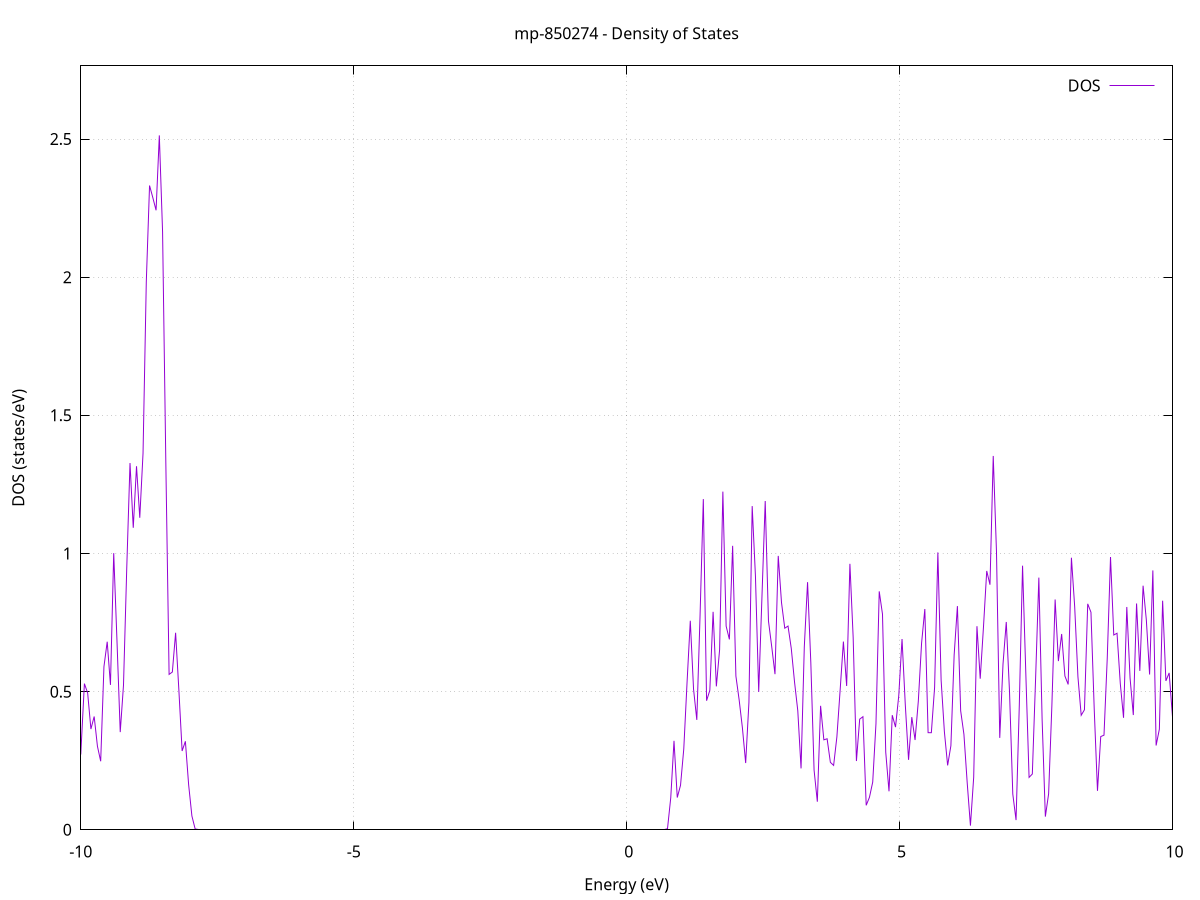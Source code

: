 set title 'mp-850274 - Density of States'
set xlabel 'Energy (eV)'
set ylabel 'DOS (states/eV)'
set grid
set xrange [-10:10]
set yrange [0:2.765]
set xzeroaxis lt -1
set terminal png size 800,600
set output 'mp-850274_dos_gnuplot.png'
plot '-' using 1:2 with lines title 'DOS'
-15.901600 0.000000
-15.842000 0.000000
-15.782300 0.000000
-15.722600 0.000000
-15.662900 0.000000
-15.603300 0.000000
-15.543600 0.000000
-15.483900 0.000000
-15.424200 0.000000
-15.364500 0.000000
-15.304900 0.000000
-15.245200 0.000000
-15.185500 0.000000
-15.125800 0.000000
-15.066200 0.000000
-15.006500 0.000000
-14.946800 0.000000
-14.887100 0.000000
-14.827500 0.000000
-14.767800 0.000000
-14.708100 0.000000
-14.648400 0.000000
-14.588700 0.000000
-14.529100 0.000000
-14.469400 0.000000
-14.409700 0.000000
-14.350000 0.000000
-14.290400 0.000000
-14.230700 0.000000
-14.171000 0.000000
-14.111300 0.000000
-14.051600 0.000000
-13.992000 0.000000
-13.932300 0.000000
-13.872600 0.000000
-13.812900 0.000000
-13.753300 0.000000
-13.693600 0.000000
-13.633900 0.000000
-13.574200 0.000000
-13.514600 0.000000
-13.454900 0.000000
-13.395200 0.000000
-13.335500 0.000000
-13.275800 0.000000
-13.216200 0.000000
-13.156500 0.000000
-13.096800 0.000000
-13.037100 0.000000
-12.977500 0.000000
-12.917800 0.000000
-12.858100 0.000000
-12.798400 0.000000
-12.738700 0.000000
-12.679100 0.000000
-12.619400 0.000000
-12.559700 0.000000
-12.500000 0.000000
-12.440400 0.000000
-12.380700 0.000000
-12.321000 0.000000
-12.261300 0.000000
-12.201700 0.000000
-12.142000 0.000000
-12.082300 0.000000
-12.022600 0.000000
-11.962900 0.000000
-11.903300 0.000000
-11.843600 0.000000
-11.783900 0.000000
-11.724200 0.000000
-11.664600 0.000000
-11.604900 0.000000
-11.545200 0.000000
-11.485500 0.000000
-11.425900 0.000000
-11.366200 0.000000
-11.306500 0.000000
-11.246800 0.000000
-11.187100 0.000000
-11.127500 0.000000
-11.067800 0.000000
-11.008100 0.000000
-10.948400 0.000000
-10.888800 0.000000
-10.829100 0.000000
-10.769400 0.000000
-10.709700 0.000000
-10.650000 0.000000
-10.590400 0.000100
-10.530700 0.009900
-10.471000 0.091200
-10.411300 0.096000
-10.351700 0.103900
-10.292000 0.167900
-10.232300 0.268800
-10.172600 0.387000
-10.113000 0.140100
-10.053300 0.045000
-9.993600 0.299700
-9.933900 0.529000
-9.874200 0.494900
-9.814600 0.364500
-9.754900 0.410000
-9.695200 0.302400
-9.635500 0.248000
-9.575900 0.590300
-9.516200 0.680600
-9.456500 0.524400
-9.396800 1.001200
-9.337200 0.684700
-9.277500 0.353500
-9.217800 0.522900
-9.158100 0.947000
-9.098400 1.327400
-9.038800 1.093000
-8.979100 1.315800
-8.919400 1.129400
-8.859700 1.363000
-8.800100 1.982100
-8.740400 2.331900
-8.680700 2.288400
-8.621000 2.242300
-8.561300 2.513400
-8.501700 2.164200
-8.442000 1.326100
-8.382300 0.562400
-8.322600 0.571000
-8.263000 0.713000
-8.203300 0.505900
-8.143600 0.285200
-8.083900 0.320300
-8.024300 0.162900
-7.964600 0.050000
-7.904900 0.003000
-7.845200 0.000000
-7.785500 0.000000
-7.725900 0.000000
-7.666200 0.000000
-7.606500 0.000000
-7.546800 0.000000
-7.487200 0.000000
-7.427500 0.000000
-7.367800 0.000000
-7.308100 0.000000
-7.248400 0.000000
-7.188800 0.000000
-7.129100 0.000000
-7.069400 0.000000
-7.009700 0.000000
-6.950100 0.000000
-6.890400 0.000000
-6.830700 0.000000
-6.771000 0.000000
-6.711400 0.000000
-6.651700 0.000000
-6.592000 0.000000
-6.532300 0.000000
-6.472600 0.000000
-6.413000 0.000000
-6.353300 0.000000
-6.293600 0.000000
-6.233900 0.000000
-6.174300 0.000000
-6.114600 0.000000
-6.054900 0.000000
-5.995200 0.000000
-5.935600 0.000000
-5.875900 0.000000
-5.816200 0.000000
-5.756500 0.000000
-5.696800 0.000000
-5.637200 0.000000
-5.577500 0.000000
-5.517800 0.000000
-5.458100 0.000000
-5.398500 0.000000
-5.338800 0.000000
-5.279100 0.000000
-5.219400 0.000000
-5.159700 0.000000
-5.100100 0.000000
-5.040400 0.000000
-4.980700 0.000000
-4.921000 0.000000
-4.861400 0.000000
-4.801700 0.000000
-4.742000 0.000000
-4.682300 0.000000
-4.622700 0.000000
-4.563000 0.000000
-4.503300 0.000000
-4.443600 0.000000
-4.383900 0.000000
-4.324300 0.000000
-4.264600 0.000000
-4.204900 0.000000
-4.145200 0.000000
-4.085600 0.000000
-4.025900 0.000000
-3.966200 0.000000
-3.906500 0.000000
-3.846800 0.000000
-3.787200 0.000000
-3.727500 0.000000
-3.667800 0.000000
-3.608100 0.000000
-3.548500 0.000000
-3.488800 0.000000
-3.429100 0.000000
-3.369400 0.000000
-3.309800 0.000000
-3.250100 0.000000
-3.190400 0.000000
-3.130700 0.000000
-3.071000 0.000000
-3.011400 0.000000
-2.951700 0.000000
-2.892000 0.000000
-2.832300 0.000000
-2.772700 0.000000
-2.713000 0.000000
-2.653300 0.000000
-2.593600 0.000000
-2.534000 0.000000
-2.474300 0.000000
-2.414600 0.000000
-2.354900 0.000000
-2.295200 0.000000
-2.235600 0.000000
-2.175900 0.000000
-2.116200 0.000000
-2.056500 0.000000
-1.996900 0.000000
-1.937200 0.000000
-1.877500 0.000000
-1.817800 0.000000
-1.758100 0.000000
-1.698500 0.000000
-1.638800 0.000000
-1.579100 0.000000
-1.519400 0.000000
-1.459800 0.000000
-1.400100 0.000000
-1.340400 0.000000
-1.280700 0.000000
-1.221100 0.000000
-1.161400 0.000000
-1.101700 0.000000
-1.042000 0.000000
-0.982300 0.000000
-0.922700 0.000000
-0.863000 0.000000
-0.803300 0.000000
-0.743600 0.000000
-0.684000 0.000000
-0.624300 0.000000
-0.564600 0.000000
-0.504900 0.000000
-0.445200 0.000000
-0.385600 0.000000
-0.325900 0.000000
-0.266200 0.000000
-0.206500 0.000000
-0.146900 0.000000
-0.087200 0.000000
-0.027500 0.000000
0.032200 0.000000
0.091800 0.000000
0.151500 0.000000
0.211200 0.000000
0.270900 0.000000
0.330600 0.000000
0.390200 0.000000
0.449900 0.000000
0.509600 0.000000
0.569300 0.000000
0.628900 0.000000
0.688600 0.000000
0.748300 0.003800
0.808000 0.115700
0.867600 0.321900
0.927300 0.116700
0.987000 0.161000
1.046700 0.292500
1.106400 0.532200
1.166000 0.756500
1.225700 0.508700
1.285400 0.397700
1.345100 0.776800
1.404700 1.196900
1.464400 0.467200
1.524100 0.504900
1.583800 0.789000
1.643500 0.519100
1.703100 0.651700
1.762800 1.223900
1.822500 0.737200
1.882200 0.689100
1.941800 1.027900
2.001500 0.556500
2.061200 0.469900
2.120900 0.368800
2.180500 0.241500
2.240200 0.461000
2.299900 1.171600
2.359600 0.918100
2.419300 0.499100
2.478900 0.843400
2.538600 1.190000
2.598300 0.755700
2.658000 0.662500
2.717600 0.563200
2.777300 0.991400
2.837000 0.822500
2.896700 0.729600
2.956300 0.737400
3.016000 0.656500
3.075700 0.534900
3.135400 0.430700
3.195100 0.222100
3.254700 0.662200
3.314400 0.896200
3.374100 0.604800
3.433800 0.216100
3.493400 0.101600
3.553100 0.448700
3.612800 0.325600
3.672500 0.329400
3.732200 0.244200
3.791800 0.233000
3.851500 0.336200
3.911200 0.505700
3.970900 0.681200
4.030500 0.520400
4.090200 0.962600
4.149900 0.696100
4.209600 0.248900
4.269200 0.400400
4.328900 0.409300
4.388600 0.088500
4.448300 0.117600
4.508000 0.172700
4.567600 0.383900
4.627300 0.863000
4.687000 0.780500
4.746700 0.280600
4.806300 0.139300
4.866000 0.414800
4.925700 0.371600
4.985400 0.486100
5.045100 0.690400
5.104700 0.453200
5.164400 0.253200
5.224100 0.407700
5.283800 0.324900
5.343400 0.465700
5.403100 0.675200
5.462800 0.799100
5.522500 0.351500
5.582100 0.351300
5.641800 0.515400
5.701500 1.004000
5.761200 0.541300
5.820900 0.355000
5.880500 0.233000
5.940200 0.304200
5.999900 0.632600
6.059600 0.809600
6.119200 0.430800
6.178900 0.345600
6.238600 0.171100
6.298300 0.014900
6.357900 0.190300
6.417600 0.736900
6.477300 0.546800
6.537000 0.733500
6.596700 0.936900
6.656300 0.887000
6.716000 1.353200
6.775700 1.004400
6.835400 0.332600
6.895000 0.600100
6.954700 0.752100
7.014400 0.498900
7.074100 0.129400
7.133800 0.035100
7.193400 0.450100
7.253100 0.955900
7.312800 0.565500
7.372500 0.189600
7.432100 0.201900
7.491800 0.546200
7.551500 0.912700
7.611200 0.400700
7.670800 0.047600
7.730500 0.130000
7.790200 0.449900
7.849900 0.833500
7.909600 0.610600
7.969200 0.708700
8.028900 0.556600
8.088600 0.526100
8.148300 0.984700
8.207900 0.807800
8.267600 0.553700
8.327300 0.414400
8.387000 0.434400
8.446700 0.817800
8.506300 0.787300
8.566000 0.436900
8.625700 0.140900
8.685400 0.337300
8.745000 0.342500
8.804700 0.621200
8.864400 0.987300
8.924100 0.705000
8.983700 0.711300
9.043400 0.529600
9.103100 0.405300
9.162800 0.806400
9.222500 0.549500
9.282100 0.415300
9.341800 0.819100
9.401500 0.575100
9.461200 0.883500
9.520800 0.759400
9.580500 0.561900
9.640200 0.938700
9.699900 0.305100
9.759500 0.364100
9.819200 0.829100
9.878900 0.538900
9.938600 0.567800
9.998300 0.413500
10.057900 0.269300
10.117600 0.649500
10.177300 0.787600
10.237000 0.403400
10.296600 0.209500
10.356300 0.281700
10.416000 0.286800
10.475700 0.203900
10.535400 0.271800
10.595000 0.619300
10.654700 0.610300
10.714400 0.567900
10.774100 0.673900
10.833700 0.588600
10.893400 1.109200
10.953100 1.173600
11.012800 1.034600
11.072400 0.540100
11.132100 1.022500
11.191800 1.512200
11.251500 1.377100
11.311200 1.019100
11.370800 0.736500
11.430500 0.802900
11.490200 0.393600
11.549900 0.247200
11.609500 0.453800
11.669200 0.543300
11.728900 0.850800
11.788600 1.087400
11.848200 0.494700
11.907900 0.434700
11.967600 0.704900
12.027300 0.821300
12.087000 0.292600
12.146600 0.365400
12.206300 1.019800
12.266000 0.881400
12.325700 0.467000
12.385300 0.226200
12.445000 0.481700
12.504700 0.476400
12.564400 0.861600
12.624100 0.425800
12.683700 0.090500
12.743400 0.333900
12.803100 0.775100
12.862800 0.878400
12.922400 1.047600
12.982100 0.719000
13.041800 0.410900
13.101500 0.364200
13.161100 0.818900
13.220800 0.585900
13.280500 0.397300
13.340200 0.563100
13.399900 0.958800
13.459500 0.874800
13.519200 1.199800
13.578900 1.247300
13.638600 1.388300
13.698200 0.873600
13.757900 0.856500
13.817600 0.426100
13.877300 0.403500
13.937000 0.418900
13.996600 0.584100
14.056300 0.577900
14.116000 0.355200
14.175700 0.242300
14.235300 0.491700
14.295000 1.154700
14.354700 0.726200
14.414400 0.266200
14.474000 0.107600
14.533700 0.097600
14.593400 0.464200
14.653100 0.643400
14.712800 0.693300
14.772400 1.031800
14.832100 0.730900
14.891800 0.518500
14.951500 0.988400
15.011100 1.034900
15.070800 0.778000
15.130500 0.453700
15.190200 0.704500
15.249800 0.881000
15.309500 0.575300
15.369200 0.407100
15.428900 0.524500
15.488600 0.747300
15.548200 0.810600
15.607900 0.760100
15.667600 0.219400
15.727300 0.220700
15.786900 0.581300
15.846600 0.720400
15.906300 0.579300
15.966000 0.425700
16.025700 0.288200
16.085300 0.287300
16.145000 0.520200
16.204700 0.531700
16.264400 0.791100
16.324000 0.935000
16.383700 1.528900
16.443400 1.515600
16.503100 0.541200
16.562700 0.355900
16.622400 0.160200
16.682100 0.385300
16.741800 0.951900
16.801500 1.258400
16.861100 1.149600
16.920800 1.175500
16.980500 1.525500
17.040200 1.114800
17.099800 0.923300
17.159500 0.731800
17.219200 0.571200
17.278900 0.639800
17.338600 0.614500
17.398200 0.877500
17.457900 0.768200
17.517600 0.983600
17.577300 1.221000
17.636900 0.863900
17.696600 0.265900
17.756300 0.190600
17.816000 0.779300
17.875600 0.683200
17.935300 0.808600
17.995000 1.730000
18.054700 1.006800
18.114400 0.152600
18.174000 0.182100
18.233700 0.354100
18.293400 0.359000
18.353100 0.726900
18.412700 0.981500
18.472400 1.159400
18.532100 0.874100
18.591800 0.721600
18.651400 0.482800
18.711100 0.619800
18.770800 1.255300
18.830500 0.939500
18.890200 0.740500
18.949800 0.713000
19.009500 0.799400
19.069200 0.516500
19.128900 0.699300
19.188500 0.713700
19.248200 0.818200
19.307900 0.560500
19.367600 0.607000
19.427300 1.063700
19.486900 0.926600
19.546600 0.610500
19.606300 0.254600
19.666000 0.431100
19.725600 0.803800
19.785300 0.597600
19.845000 0.486900
19.904700 0.961700
19.964300 1.156700
20.024000 0.523200
20.083700 0.577200
20.143400 0.616600
20.203100 0.567700
20.262700 1.172300
20.322400 1.474000
20.382100 1.094600
20.441800 0.918200
20.501400 1.326800
20.561100 1.190400
20.620800 1.175200
20.680500 0.977700
20.740200 0.741400
20.799800 0.527500
20.859500 0.861300
20.919200 0.891700
20.978900 0.528600
21.038500 0.649900
21.098200 1.076500
21.157900 0.950200
21.217600 0.544000
21.277200 0.385600
21.336900 0.498700
21.396600 0.717100
21.456300 1.082500
21.516000 0.923100
21.575600 0.457400
21.635300 0.356400
21.695000 1.114300
21.754700 1.625100
21.814300 1.156800
21.874000 0.406600
21.933700 0.472500
21.993400 0.740900
22.053000 0.327700
22.112700 0.427900
22.172400 0.686800
22.232100 0.267500
22.291800 0.633600
22.351400 0.938400
22.411100 0.527000
22.470800 0.329300
22.530500 0.913600
22.590100 1.123800
22.649800 0.690000
22.709500 1.114500
22.769200 1.206100
22.828900 0.657500
22.888500 0.632700
22.948200 0.557400
23.007900 0.841000
23.067600 0.949200
23.127200 0.431900
23.186900 0.230900
23.246600 0.813900
23.306300 0.784600
23.365900 0.998700
23.425600 1.458400
23.485300 1.149300
23.545000 0.465200
23.604700 0.322200
23.664300 0.404800
23.724000 1.105400
23.783700 1.355400
23.843400 0.893400
23.903000 0.673300
23.962700 1.363100
24.022400 1.994500
24.082100 1.519500
24.141700 1.201200
24.201400 2.139200
24.261100 1.346200
24.320800 0.601700
24.380500 0.605100
24.440100 0.910100
24.499800 0.759100
24.559500 0.460800
24.619200 0.360700
24.678800 0.441800
24.738500 0.977900
24.798200 0.963600
24.857900 0.871600
24.917600 0.788100
24.977200 0.767400
25.036900 0.541200
25.096600 0.841300
25.156300 0.937800
25.215900 0.339300
25.275600 0.368000
25.335300 0.962000
25.395000 0.721400
25.454600 0.432600
25.514300 0.677300
25.574000 0.715900
25.633700 0.649300
25.693400 0.234800
25.753000 0.356800
25.812700 0.520000
25.872400 0.652000
25.932100 1.387200
25.991700 0.930500
26.051400 0.673200
26.111100 0.592400
26.170800 0.458400
26.230500 0.574500
26.290100 1.161900
26.349800 1.086700
26.409500 1.217600
26.469200 0.708300
26.528800 0.515300
26.588500 0.985200
26.648200 1.003700
26.707900 1.232300
26.767500 1.478000
26.827200 0.988200
26.886900 0.896400
26.946600 1.038500
27.006300 0.804500
27.065900 1.371800
27.125600 1.160300
27.185300 0.992800
27.245000 0.913200
27.304600 0.730700
27.364300 1.050000
27.424000 0.631400
27.483700 0.770200
27.543300 1.291400
27.603000 1.694900
27.662700 2.335500
27.722400 1.900900
27.782100 0.614600
27.841700 0.409800
27.901400 0.507800
27.961100 0.873900
28.020800 0.485500
28.080400 0.728000
28.140100 0.986100
28.199800 0.955900
28.259500 1.801900
28.319200 1.695200
28.378800 1.549400
28.438500 1.611100
28.498200 0.953100
28.557900 0.891900
28.617500 0.595600
28.677200 0.440500
28.736900 0.344200
28.796600 0.620200
28.856200 0.663700
28.915900 0.643900
28.975600 0.492300
29.035300 0.215000
29.095000 0.610300
29.154600 0.858700
29.214300 1.004700
29.274000 0.644900
29.333700 0.679500
29.393300 0.667800
29.453000 0.241200
29.512700 0.354400
29.572400 0.655800
29.632100 0.518200
29.691700 0.701300
29.751400 0.721900
29.811100 0.331200
29.870800 0.776500
29.930400 1.554500
29.990100 1.098100
30.049800 1.104300
30.109500 1.281200
30.169100 1.214500
30.228800 1.313600
30.288500 0.999600
30.348200 0.887500
30.407900 0.324700
30.467500 0.630200
30.527200 0.959000
30.586900 0.914900
30.646600 1.475400
30.706200 1.333200
30.765900 1.181800
30.825600 0.776600
30.885300 0.902600
30.944900 0.877100
31.004600 0.355100
31.064300 0.595800
31.124000 1.576900
31.183700 1.554600
31.243300 1.802900
31.303000 1.805800
31.362700 1.245100
31.422400 0.929600
31.482000 0.489100
31.541700 0.688800
31.601400 0.672000
31.661100 1.135400
31.720800 1.685600
31.780400 0.810100
31.840100 0.655000
31.899800 1.546000
31.959500 1.673900
32.019100 0.913200
32.078800 0.680200
32.138500 0.555100
32.198200 0.708500
32.257800 1.281400
32.317500 0.900800
32.377200 0.587000
32.436900 0.708300
32.496600 0.604200
32.556200 1.000700
32.615900 1.110700
32.675600 0.755000
32.735300 1.117100
32.794900 1.182800
32.854600 1.441600
32.914300 0.717900
32.974000 0.442600
33.033700 0.464100
33.093300 0.661900
33.153000 1.282600
33.212700 1.183400
33.272400 1.041900
33.332000 0.590800
33.391700 0.718500
33.451400 0.939600
33.511100 0.802400
33.570700 1.165900
33.630400 1.121100
33.690100 0.662100
33.749800 0.698100
33.809500 0.865800
33.869100 0.687700
33.928800 0.902800
33.988500 1.355100
34.048200 1.261100
34.107800 1.182100
34.167500 0.748400
34.227200 0.448500
34.286900 0.492400
34.346500 0.506600
34.406200 0.749100
34.465900 1.499400
34.525600 1.026200
34.585300 0.786000
34.644900 0.628600
34.704600 1.368600
34.764300 1.429700
34.824000 0.968100
34.883600 0.752100
34.943300 0.918600
35.003000 1.279400
35.062700 0.759200
35.122400 0.372200
35.182000 0.273000
35.241700 1.042700
35.301400 1.338600
35.361100 1.057100
35.420700 0.871000
35.480400 0.945100
35.540100 0.936600
35.599800 1.222900
35.659400 1.385600
35.719100 1.314500
35.778800 1.361900
35.838500 1.150400
35.898200 1.042600
35.957800 1.617800
36.017500 2.229100
36.077200 1.757300
36.136900 1.042400
36.196500 1.161700
36.256200 1.093900
36.315900 1.138600
36.375600 1.148800
36.435200 1.009600
36.494900 0.693600
36.554600 0.568000
36.614300 0.681200
36.674000 0.810900
36.733600 0.892400
36.793300 1.401500
36.853000 1.040600
36.912700 0.685100
36.972300 0.670200
37.032000 1.040100
37.091700 1.889000
37.151400 1.434000
37.211100 0.814500
37.270700 0.784500
37.330400 0.992000
37.390100 0.839000
37.449800 0.940900
37.509400 0.879400
37.569100 0.640800
37.628800 1.838900
37.688500 2.131100
37.748100 1.025000
37.807800 0.826700
37.867500 0.786500
37.927200 0.753900
37.986900 0.495600
38.046500 0.249500
38.106200 0.460000
38.165900 0.302200
38.225600 0.624900
38.285200 1.145800
38.344900 0.820600
38.404600 0.653300
38.464300 0.530000
38.524000 0.833000
38.583600 1.147600
38.643300 1.344000
38.703000 0.830100
38.762700 0.371900
38.822300 0.260400
38.882000 0.427200
38.941700 0.954300
39.001400 1.128700
39.061000 0.465600
39.120700 0.817400
39.180400 1.304700
39.240100 1.820000
39.299800 1.466800
39.359400 0.619900
39.419100 0.594000
39.478800 0.759400
39.538500 1.245800
39.598100 1.390800
39.657800 1.424600
39.717500 1.172400
39.777200 1.484500
39.836800 1.337100
39.896500 1.997900
39.956200 2.130800
40.015900 0.892900
40.075600 0.882400
40.135200 1.043400
40.194900 1.325200
40.254600 2.260100
40.314300 1.838100
40.373900 1.112400
40.433600 1.750500
40.493300 1.868100
40.553000 1.267100
40.612700 0.958800
40.672300 0.630400
40.732000 0.891300
40.791700 1.463400
40.851400 1.250100
40.911000 1.161900
40.970700 1.412900
41.030400 1.522800
41.090100 0.931400
41.149700 0.765100
41.209400 0.835600
41.269100 0.725800
41.328800 0.891100
41.388500 1.059500
41.448100 1.251800
41.507800 1.033000
41.567500 0.629200
41.627200 1.078000
41.686800 0.564600
41.746500 0.349400
41.806200 0.482300
41.865900 0.674000
41.925600 1.043900
41.985200 1.055200
42.044900 1.202600
42.104600 1.223800
42.164300 0.659200
42.223900 0.593500
42.283600 0.743200
42.343300 1.105800
42.403000 1.071700
42.462600 1.172800
42.522300 1.144100
42.582000 0.791700
42.641700 0.720200
42.701400 0.944000
42.761000 1.321100
42.820700 0.829900
42.880400 0.161800
42.940100 0.478500
42.999700 0.967700
43.059400 1.003200
43.119100 0.955900
43.178800 1.020700
43.238400 0.960100
43.298100 1.085500
43.357800 1.948500
43.417500 1.461700
43.477200 1.175400
43.536800 0.838900
43.596500 1.045500
43.656200 1.224500
43.715900 0.626100
43.775500 0.850000
43.835200 1.726300
43.894900 1.623000
43.954600 0.901400
44.014300 0.714700
44.073900 0.572300
44.133600 0.662000
44.193300 0.554700
44.253000 0.674500
44.312600 1.077000
44.372300 1.665300
44.432000 2.341100
44.491700 1.753200
44.551300 1.108200
44.611000 1.123800
44.670700 0.680400
44.730400 1.354100
44.790100 1.591200
44.849700 1.190100
44.909400 0.784400
44.969100 0.790100
45.028800 1.100100
45.088400 1.549000
45.148100 1.389100
45.207800 1.483600
45.267500 1.476800
45.327100 2.264700
45.386800 1.672300
45.446500 1.251400
45.506200 1.165100
45.565900 1.072600
45.625500 0.720900
45.685200 0.792900
45.744900 1.177400
45.804600 0.944200
45.864200 1.314400
45.923900 1.637100
45.983600 1.080700
46.043300 1.130700
46.103000 1.349000
46.162600 1.387500
46.222300 1.666500
46.282000 1.061900
46.341700 0.840700
46.401300 0.821400
46.461000 0.694000
46.520700 0.917800
46.580400 0.952300
46.640000 1.735800
46.699700 1.675600
46.759400 0.675200
46.819100 0.207900
46.878800 0.481200
46.938400 0.627900
46.998100 1.286300
47.057800 1.692600
47.117500 1.085000
47.177100 0.874900
47.236800 0.804800
47.296500 1.167400
47.356200 0.987100
47.415900 1.249100
47.475500 1.830200
47.535200 1.356700
47.594900 0.615400
47.654600 0.141400
47.714200 0.293800
47.773900 0.349200
47.833600 0.710600
47.893300 1.402900
47.952900 1.538300
48.012600 1.524900
48.072300 0.950400
48.132000 0.747300
48.191700 0.980100
48.251300 0.958300
48.311000 1.492000
48.370700 1.925900
48.430400 1.407700
48.490000 1.089100
48.549700 1.055600
48.609400 0.792000
48.669100 0.602300
48.728700 1.018600
48.788400 1.024100
48.848100 0.800200
48.907800 1.095000
48.967500 0.860500
49.027100 1.459500
49.086800 1.544100
49.146500 1.128400
49.206200 0.950700
49.265800 0.777600
49.325500 0.614600
49.385200 0.393500
49.444900 0.695200
49.504600 1.132400
49.564200 1.045800
49.623900 1.568300
49.683600 2.349300
49.743300 1.165800
49.802900 0.856200
49.862600 1.065600
49.922300 1.265500
49.982000 0.890100
50.041600 1.517000
50.101300 2.335700
50.161000 2.253200
50.220700 1.168900
50.280400 1.219900
50.340000 1.656100
50.399700 1.250400
50.459400 1.468800
50.519100 1.151000
50.578700 1.344400
50.638400 1.365900
50.698100 2.200500
50.757800 2.087900
50.817500 1.301100
50.877100 0.897800
50.936800 0.516300
50.996500 0.470000
51.056200 0.680700
51.115800 1.022200
51.175500 0.931300
51.235200 1.025800
51.294900 1.193100
51.354500 0.815200
51.414200 1.088800
51.473900 1.678000
51.533600 1.775400
51.593300 1.796500
51.652900 2.067100
51.712600 1.332100
51.772300 1.404400
51.832000 1.609200
51.891600 0.877700
51.951300 0.722000
52.011000 0.931000
52.070700 1.797100
52.130300 2.223000
52.190000 0.935100
52.249700 0.479100
52.309400 0.798600
52.369100 0.875000
52.428700 1.061600
52.488400 1.105500
52.548100 0.558700
52.607800 0.228800
52.667400 0.320300
52.727100 1.290800
52.786800 0.934200
52.846500 1.142300
52.906200 1.862000
52.965800 1.270500
53.025500 1.019700
53.085200 0.667200
53.144900 1.026900
53.204500 0.926700
53.264200 0.349000
53.323900 0.446500
53.383600 1.170700
53.443200 1.240500
53.502900 1.333100
53.562600 1.742700
53.622300 1.471100
53.682000 0.813500
53.741600 1.145900
53.801300 1.387700
53.861000 0.887800
53.920700 1.415500
53.980300 1.344900
54.040000 0.471000
54.099700 0.826200
54.159400 0.720400
54.219100 0.673600
54.278700 1.045400
54.338400 1.935300
54.398100 1.343500
54.457800 0.806400
54.517400 1.286100
54.577100 2.046400
54.636800 2.190600
54.696500 1.782800
54.756100 1.433500
54.815800 1.542000
54.875500 1.948400
54.935200 1.690800
54.994900 0.670600
55.054500 0.967900
55.114200 1.288100
55.173900 0.764200
55.233600 0.654900
55.293200 0.781500
55.352900 0.870000
55.412600 1.810900
55.472300 1.979800
55.531900 1.077400
55.591600 0.627800
55.651300 0.748600
55.711000 0.419200
55.770700 1.053500
55.830300 1.349000
55.890000 0.721600
55.949700 0.489100
56.009400 1.025300
56.069000 1.322600
56.128700 0.869600
56.188400 0.860900
56.248100 1.063300
56.307800 1.734300
56.367400 1.859500
56.427100 1.308900
56.486800 1.363800
56.546500 1.537400
56.606100 1.219500
56.665800 1.082700
56.725500 2.216800
56.785200 2.378100
56.844800 1.344100
56.904500 1.513100
56.964200 1.852200
57.023900 1.555600
57.083600 1.083700
57.143200 1.643900
57.202900 3.417700
57.262600 3.019000
57.322300 1.036600
57.381900 0.901800
57.441600 1.122700
57.501300 0.736500
57.561000 0.945000
57.620600 1.220600
57.680300 1.911800
57.740000 1.640100
57.799700 0.754000
57.859400 0.759700
57.919000 1.474200
57.978700 1.440900
58.038400 0.884900
58.098100 0.897800
58.157700 0.893700
58.217400 1.120300
58.277100 0.700800
58.336800 0.824800
58.396500 0.973600
58.456100 1.120700
58.515800 1.132100
58.575500 1.165800
58.635200 1.122100
58.694800 1.131500
58.754500 1.655000
58.814200 1.930800
58.873900 1.446100
58.933500 0.870800
58.993200 0.904000
59.052900 0.773400
59.112600 0.692600
59.172300 0.434200
59.231900 0.779800
59.291600 0.892700
59.351300 0.647400
59.411000 1.118600
59.470600 1.201100
59.530300 0.719400
59.590000 0.356200
59.649700 0.886200
59.709400 1.251200
59.769000 0.669400
59.828700 0.544500
59.888400 1.100600
59.948100 1.198200
60.007700 1.318000
60.067400 1.932500
60.127100 1.954900
60.186800 1.459400
60.246400 1.024800
60.306100 0.775200
60.365800 0.882100
60.425500 0.899300
60.485200 1.811700
60.544800 2.267400
60.604500 1.269300
60.664200 1.133900
60.723900 1.300800
60.783500 1.203600
60.843200 1.107300
60.902900 0.974900
60.962600 1.492800
61.022200 2.366800
61.081900 1.537200
61.141600 1.290200
61.201300 0.970200
61.261000 1.266800
61.320600 1.026200
61.380300 1.014100
61.440000 1.686200
61.499700 1.340400
61.559300 1.068600
61.619000 0.769200
61.678700 0.883900
61.738400 0.833800
61.798100 1.360100
61.857700 1.996500
61.917400 2.234300
61.977100 1.844500
62.036800 1.371500
62.096400 1.927400
62.156100 1.889800
62.215800 1.465100
62.275500 1.409200
62.335100 1.674500
62.394800 2.011900
62.454500 1.623100
62.514200 0.932600
62.573900 0.626500
62.633500 0.338100
62.693200 0.890500
62.752900 1.438500
62.812600 1.439500
62.872200 1.779000
62.931900 1.605000
62.991600 1.571000
63.051300 1.837600
63.111000 2.121100
63.170600 1.352500
63.230300 0.413800
63.290000 0.842200
63.349700 1.277900
63.409300 1.713700
63.469000 2.751600
63.528700 1.392000
63.588400 1.058600
63.648000 1.505600
63.707700 0.881100
63.767400 1.149700
63.827100 1.907500
63.886800 1.410800
63.946400 0.944100
64.006100 1.148800
64.065800 1.167000
64.125500 1.324200
64.185100 1.692300
64.244800 1.576900
64.304500 1.046300
64.364200 0.840300
64.423800 1.202300
64.483500 2.172000
64.543200 1.627500
64.602900 0.991400
64.662600 1.173000
64.722200 0.919400
64.781900 0.648600
64.841600 0.871500
64.901300 1.289900
64.960900 1.146600
65.020600 1.136600
65.080300 1.772800
65.140000 1.591200
65.199700 1.122400
65.259300 1.103900
65.319000 1.642000
65.378700 1.488300
65.438400 1.505100
65.498000 1.461600
65.557700 0.567900
65.617400 0.538200
65.677100 0.886700
65.736700 0.878800
65.796400 0.902100
65.856100 1.166300
65.915800 1.325300
65.975500 0.757300
66.035100 1.224900
66.094800 1.279100
66.154500 1.400000
66.214200 1.062300
66.273800 1.084100
66.333500 1.464300
66.393200 0.798300
66.452900 0.612100
66.512500 1.236500
66.572200 1.223200
66.631900 0.513800
66.691600 0.508500
66.751300 0.737900
66.810900 1.062100
66.870600 1.010100
66.930300 1.425100
66.990000 1.430300
67.049600 1.566800
67.109300 1.079000
67.169000 0.497200
67.228700 0.898800
67.288400 1.349700
67.348000 1.860200
67.407700 1.812800
67.467400 1.280400
67.527100 0.988200
67.586700 1.476400
67.646400 1.547000
67.706100 1.539600
67.765800 1.928700
67.825400 1.077400
67.885100 0.989500
67.944800 1.770900
68.004500 1.575100
68.064200 1.724100
68.123800 1.764300
68.183500 1.667900
68.243200 1.410400
68.302900 0.906200
68.362500 1.132500
68.422200 1.873400
68.481900 1.812100
68.541600 1.654100
68.601300 1.387100
68.660900 2.625400
68.720600 2.332000
68.780300 1.063000
68.840000 0.767300
68.899600 0.864300
68.959300 1.705500
69.019000 2.578100
69.078700 2.148200
69.138300 2.020400
69.198000 1.510800
69.257700 1.737800
69.317400 1.632600
69.377100 1.480500
69.436700 1.544700
69.496400 1.666900
69.556100 1.537400
69.615800 1.426300
69.675400 0.977900
69.735100 1.027800
69.794800 1.577800
69.854500 1.715000
69.914100 1.222800
69.973800 1.389600
70.033500 1.176100
70.093200 1.745500
70.152900 2.310200
70.212500 1.277400
70.272200 0.764800
70.331900 1.484000
70.391600 1.799900
70.451200 1.567800
70.510900 1.521700
70.570600 1.796000
70.630300 1.409100
70.690000 1.357600
70.749600 1.663600
70.809300 0.945200
70.869000 0.768900
70.928700 1.059700
70.988300 0.805800
71.048000 0.801400
71.107700 0.855500
71.167400 0.450400
71.227000 0.656400
71.286700 1.071100
71.346400 1.960400
71.406100 1.714500
71.465800 1.449100
71.525400 1.606000
71.585100 1.237200
71.644800 0.896500
71.704500 0.806800
71.764100 1.013000
71.823800 1.169900
71.883500 1.239800
71.943200 1.066700
72.002900 1.312500
72.062500 1.767100
72.122200 1.536800
72.181900 0.609300
72.241600 0.821600
72.301200 1.397100
72.360900 1.043000
72.420600 0.617700
72.480300 0.493500
72.539900 1.202600
72.599600 1.282100
72.659300 1.426600
72.719000 0.848600
72.778700 1.167800
72.838300 1.318500
72.898000 1.264900
72.957700 1.150200
73.017400 1.159200
73.077000 0.651600
73.136700 0.361200
73.196400 0.820100
73.256100 1.075600
73.315700 0.748600
73.375400 1.386500
73.435100 2.479200
73.494800 2.541200
73.554500 1.946200
73.614100 1.842100
73.673800 1.259100
73.733500 1.037700
73.793200 0.894300
73.852800 1.333800
73.912500 1.442200
73.972200 1.479200
74.031900 1.544200
74.091600 1.626900
74.151200 2.041100
74.210900 2.025500
74.270600 1.422700
74.330300 1.306000
74.389900 1.609400
74.449600 1.126600
74.509300 0.713600
74.569000 1.451400
74.628600 1.534300
74.688300 1.481800
74.748000 1.838100
74.807700 1.969700
74.867400 1.733600
74.927000 2.017700
74.986700 1.607800
75.046400 1.525700
75.106100 1.332200
75.165700 1.033000
75.225400 0.886400
75.285100 1.118700
75.344800 1.740900
75.404500 2.251500
75.464100 2.330700
75.523800 1.459700
75.583500 0.915400
75.643200 1.044700
75.702800 1.275300
75.762500 2.205200
75.822200 2.281300
75.881900 1.363100
75.941500 1.306700
76.001200 1.205000
76.060900 1.766200
76.120600 2.602600
76.180300 2.404700
76.239900 1.782200
76.299600 1.341600
76.359300 1.387600
76.419000 1.757600
76.478600 1.597400
76.538300 1.205300
76.598000 1.533700
76.657700 1.307400
76.717300 0.785900
76.777000 0.865600
76.836700 0.948100
76.896400 1.606300
76.956100 2.094800
77.015700 1.118700
77.075400 1.790900
77.135100 1.701300
77.194800 1.322200
77.254400 2.372600
77.314100 1.596900
77.373800 1.174800
77.433500 1.621800
77.493200 1.448000
77.552800 2.014300
77.612500 1.237200
77.672200 0.767400
77.731900 1.484200
77.791500 1.680900
77.851200 1.111900
77.910900 0.854700
77.970600 0.986400
78.030200 1.557100
78.089900 1.472800
78.149600 1.749000
78.209300 1.734800
78.269000 1.351400
78.328600 1.680100
78.388300 1.170400
78.448000 0.994000
78.507700 0.866500
78.567300 0.367200
78.627000 0.981400
78.686700 1.486800
78.746400 1.328900
78.806000 1.462400
78.865700 0.958700
78.925400 1.201300
78.985100 1.594100
79.044800 1.728300
79.104400 1.356800
79.164100 0.357400
79.223800 0.762900
79.283500 1.284700
79.343100 1.480900
79.402800 1.723800
79.462500 1.418900
79.522200 0.880300
79.581900 0.776300
79.641500 0.873100
79.701200 1.276000
79.760900 1.260800
79.820600 0.638800
79.880200 0.866500
79.939900 0.894300
79.999600 0.831700
80.059300 1.119700
80.118900 0.855600
80.178600 1.867700
80.238300 2.323100
80.298000 1.804900
80.357700 1.783900
80.417300 1.014100
80.477000 1.046900
80.536700 1.452000
80.596400 1.114200
80.656000 0.868200
80.715700 0.605700
80.775400 1.178400
80.835100 1.394000
80.894800 1.087100
80.954400 0.940000
81.014100 1.384900
81.073800 1.403800
81.133500 1.633500
81.193100 1.445300
81.252800 1.650300
81.312500 1.316200
81.372200 1.864400
81.431800 2.336400
81.491500 1.784400
81.551200 1.625100
81.610900 1.657400
81.670600 1.604400
81.730200 2.365200
81.789900 2.069900
81.849600 1.506700
81.909300 1.673200
81.968900 3.256400
82.028600 2.289000
82.088300 2.156100
82.148000 2.651600
82.207600 1.914100
82.267300 1.205700
82.327000 1.144900
82.386700 1.329000
82.446400 2.129000
82.506000 1.811100
82.565700 1.389900
82.625400 1.191600
82.685100 1.594100
82.744700 1.895800
82.804400 1.235500
82.864100 1.337000
82.923800 1.583400
82.983500 2.069300
83.043100 2.218200
83.102800 2.444800
83.162500 2.976400
83.222200 2.247400
83.281800 1.088300
83.341500 1.271000
83.401200 1.125800
83.460900 0.953300
83.520500 0.993500
83.580200 0.984300
83.639900 1.160500
83.699600 0.611000
83.759300 0.932200
83.818900 1.713300
83.878600 1.968600
83.938300 1.445700
83.998000 1.378800
84.057600 1.206800
84.117300 1.131000
84.177000 1.079800
84.236700 1.067700
84.296400 0.891200
84.356000 0.639500
84.415700 0.566100
84.475400 1.077200
84.535100 1.224800
84.594700 0.623600
84.654400 0.973900
84.714100 1.488500
84.773800 1.864000
84.833400 1.956900
84.893100 2.750400
84.952800 1.966400
85.012500 1.446700
85.072200 2.408700
85.131800 2.888700
85.191500 1.738600
85.251200 1.274000
85.310900 1.045300
85.370500 0.886800
85.430200 1.176700
85.489900 1.742900
85.549600 1.480400
85.609200 1.185500
85.668900 2.024100
85.728600 1.302400
85.788300 0.850400
85.848000 1.297900
85.907600 1.857600
85.967300 1.916700
86.027000 1.476600
86.086700 0.956900
86.146300 1.101300
86.206000 1.505900
86.265700 2.002300
86.325400 0.797800
86.385100 0.438300
86.444700 0.739700
86.504400 1.151900
86.564100 1.884000
86.623800 1.686400
86.683400 0.614800
86.743100 0.725200
86.802800 0.984500
86.862500 0.917500
86.922100 0.523100
86.981800 0.212500
87.041500 0.794300
87.101200 0.911300
87.160900 0.931100
87.220500 1.160300
87.280200 0.681200
87.339900 0.888800
87.399600 0.893100
87.459200 0.782300
87.518900 1.248500
87.578600 1.103000
87.638300 0.526200
87.698000 0.570600
87.757600 0.753900
87.817300 0.747700
87.877000 0.730100
87.936700 0.431800
87.996300 0.328200
88.056000 1.011100
88.115700 1.663500
88.175400 1.532700
88.235000 1.290400
88.294700 0.815700
88.354400 0.867400
88.414100 1.759500
88.473800 1.763900
88.533400 0.850300
88.593100 0.781500
88.652800 1.054900
88.712500 1.314600
88.772100 1.366900
88.831800 1.144400
88.891500 1.109000
88.951200 0.672500
89.010800 0.264600
89.070500 0.676200
89.130200 0.725300
89.189900 0.734500
89.249600 0.961600
89.309200 1.005600
89.368900 0.761800
89.428600 0.671800
89.488300 0.727000
89.547900 0.997800
89.607600 0.405200
89.667300 0.398100
89.727000 0.711000
89.786700 0.425600
89.846300 0.122800
89.906000 0.300300
89.965700 0.572200
90.025400 0.516700
90.085000 0.937400
90.144700 1.033700
90.204400 1.170600
90.264100 0.698600
90.323700 0.574900
90.383400 0.637000
90.443100 0.710800
90.502800 1.052500
90.562500 0.776700
90.622100 0.413600
90.681800 0.317100
90.741500 0.179800
90.801200 0.061200
90.860800 0.091200
90.920500 0.155900
90.980200 0.117200
91.039900 0.195700
91.099500 0.388300
91.159200 0.584700
91.218900 0.364900
91.278600 0.082600
91.338300 0.316300
91.397900 0.376500
91.457600 0.074400
91.517300 0.002000
91.577000 0.000100
91.636600 0.008700
91.696300 0.067800
91.756000 0.056100
91.815700 0.073700
91.875400 0.192400
91.935000 0.119000
91.994700 0.080500
92.054400 0.251800
92.114100 0.276100
92.173700 0.512400
92.233400 0.543100
92.293100 0.217400
92.352800 0.039900
92.412400 0.226500
92.472100 0.477200
92.531800 0.199900
92.591500 0.035100
92.651200 0.237500
92.710800 0.404500
92.770500 0.167000
92.830200 0.034900
92.889900 0.001300
92.949500 0.000000
93.009200 0.003800
93.068900 0.115700
93.128600 0.325400
93.188300 0.171400
93.247900 0.156600
93.307600 0.049000
93.367300 0.137000
93.427000 0.105500
93.486600 0.011700
93.546300 0.124900
93.606000 0.459700
93.665700 0.208700
93.725300 0.075600
93.785000 0.159100
93.844700 0.039800
93.904400 0.000900
93.964100 0.000000
94.023700 0.000000
94.083400 0.000000
94.143100 0.000000
94.202800 0.000400
94.262400 0.026200
94.322100 0.152200
94.381800 0.117400
94.441500 0.035700
94.501100 0.003200
94.560800 0.001200
94.620500 0.045400
94.680200 0.160600
94.739900 0.058900
94.799500 0.002000
94.859200 0.000000
94.918900 0.000000
94.978600 0.000000
95.038200 0.000000
95.097900 0.000000
95.157600 0.000000
95.217300 0.000000
95.277000 0.000000
95.336600 0.000000
95.396300 0.002200
95.456000 0.042200
95.515700 0.075500
95.575300 0.013900
95.635000 0.000300
95.694700 0.006300
95.754400 0.063900
95.814000 0.102300
95.873700 0.081400
95.933400 0.014000
95.993100 0.000200
96.052800 0.002000
96.112400 0.058000
96.172100 0.172200
96.231800 0.190100
96.291500 0.213100
96.351100 0.102100
96.410800 0.113900
96.470500 0.040900
96.530200 0.064900
96.589900 0.107300
96.649500 0.105500
96.709200 0.035300
96.768900 0.022900
96.828600 0.140400
96.888200 0.130400
96.947900 0.039300
97.007600 0.007300
97.067300 0.033200
97.126900 0.027500
97.186600 0.002200
97.246300 0.000000
97.306000 0.000000
97.365700 0.003500
97.425300 0.031800
97.485000 0.029100
97.544700 0.002600
97.604400 0.000000
97.664000 0.000000
97.723700 0.000000
97.783400 0.000000
97.843100 0.004100
97.902700 0.033300
97.962400 0.029500
98.022100 0.029400
98.081800 0.033400
98.141500 0.004100
98.201100 0.000000
98.260800 0.000000
98.320500 0.000000
98.380200 0.000000
98.439800 0.000000
98.499500 0.000000
98.559200 0.000000
98.618900 0.000000
98.678600 0.000000
98.738200 0.000000
98.797900 0.000000
98.857600 0.000000
98.917300 0.000000
98.976900 0.000000
99.036600 0.000000
99.096300 0.000000
99.156000 0.000000
99.215600 0.000000
99.275300 0.000000
99.335000 0.000000
99.394700 0.000000
99.454400 0.000000
99.514000 0.000000
99.573700 0.000000
99.633400 0.000000
99.693100 0.000000
99.752700 0.000000
99.812400 0.000000
99.872100 0.000000
99.931800 0.000000
99.991400 0.000000
100.051100 0.000000
100.110800 0.000000
100.170500 0.000000
100.230200 0.000000
100.289800 0.000000
100.349500 0.000000
100.409200 0.000000
100.468900 0.000000
100.528500 0.000000
100.588200 0.000000
100.647900 0.000000
100.707600 0.000000
100.767300 0.000000
100.826900 0.000000
100.886600 0.000000
100.946300 0.000000
101.006000 0.000000
101.065600 0.000000
101.125300 0.000000
101.185000 0.000000
101.244700 0.000000
101.304300 0.000000
101.364000 0.000000
101.423700 0.000000
101.483400 0.000000
101.543100 0.000000
101.602700 0.000000
101.662400 0.000000
101.722100 0.000000
101.781800 0.000000
101.841400 0.000000
101.901100 0.000000
101.960800 0.000000
102.020500 0.000000
102.080200 0.000000
102.139800 0.000000
102.199500 0.000000
102.259200 0.000000
102.318900 0.000000
102.378500 0.000000
102.438200 0.000000
102.497900 0.000000
102.557600 0.000000
102.617200 0.000000
102.676900 0.000000
102.736600 0.000000
102.796300 0.000000
102.856000 0.000000
102.915600 0.000000
102.975300 0.000000
103.035000 0.000000
103.094700 0.000000
103.154300 0.000000
103.214000 0.000000
103.273700 0.000000
103.333400 0.000000
103.393000 0.000000
103.452700 0.000000
e
